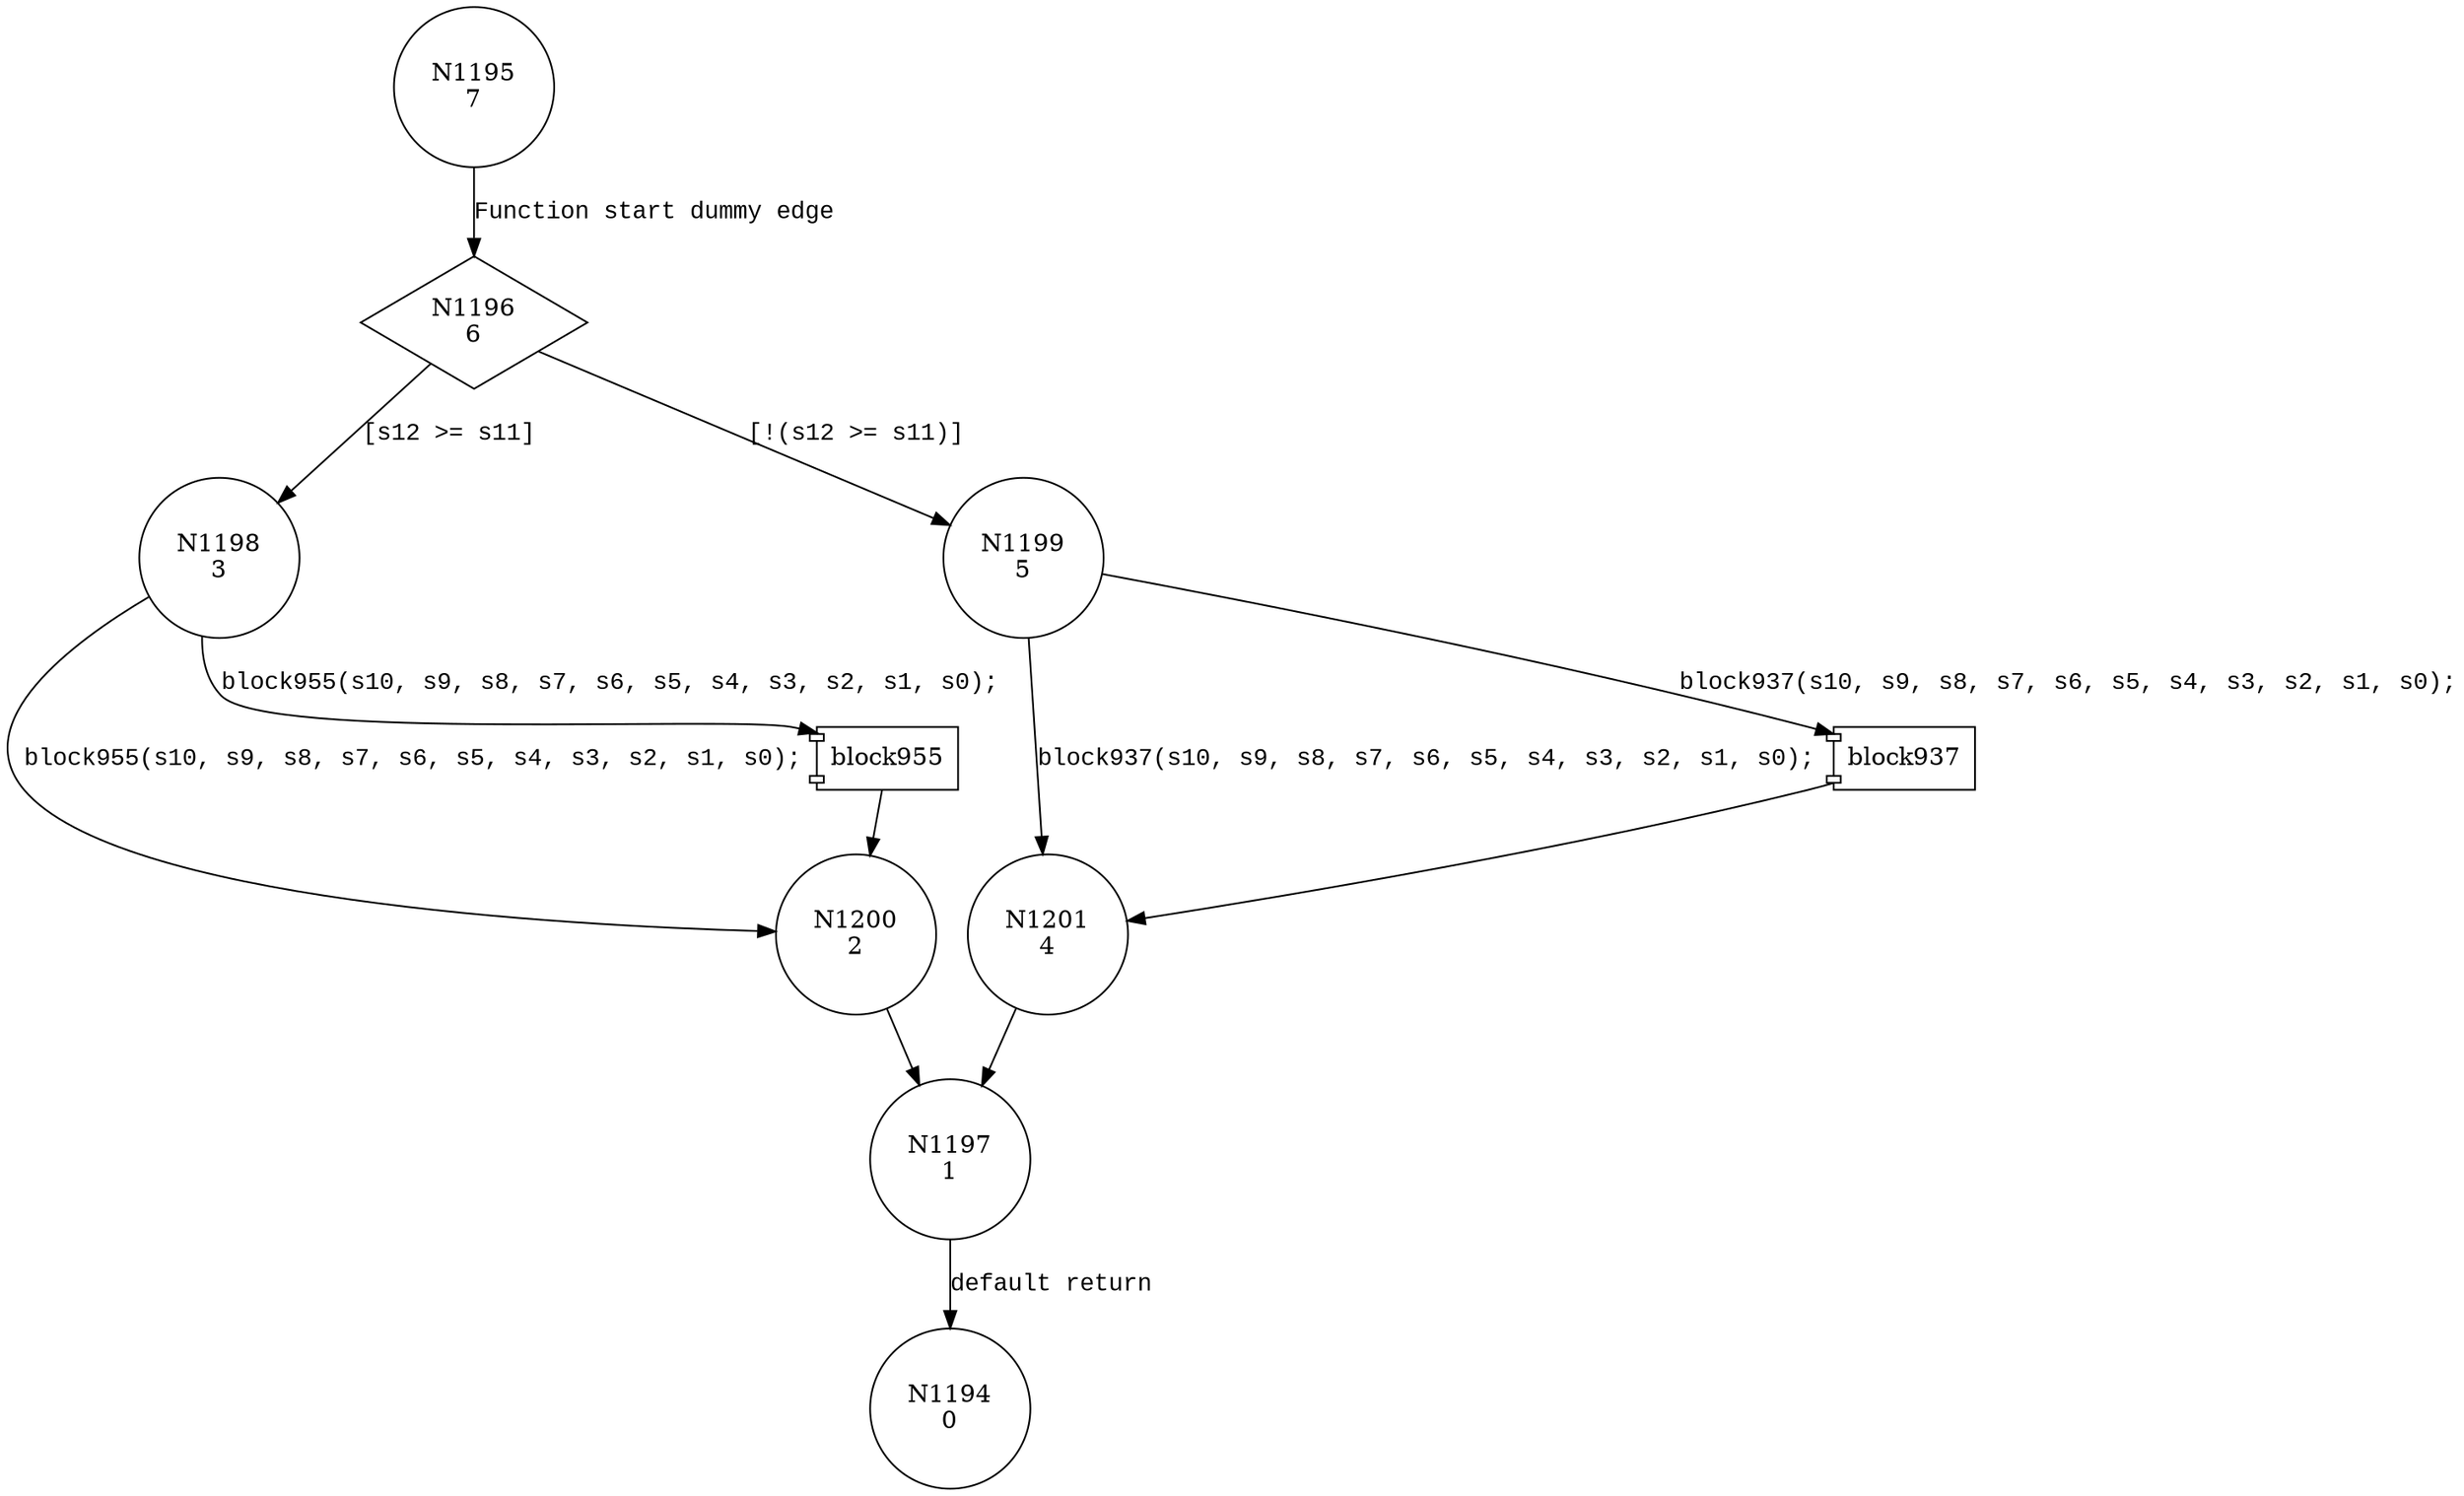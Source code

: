 digraph jump928 {
1196 [shape="diamond" label="N1196\n6"]
1198 [shape="circle" label="N1198\n3"]
1199 [shape="circle" label="N1199\n5"]
1201 [shape="circle" label="N1201\n4"]
1197 [shape="circle" label="N1197\n1"]
1194 [shape="circle" label="N1194\n0"]
1200 [shape="circle" label="N1200\n2"]
1195 [shape="circle" label="N1195\n7"]
1196 -> 1198 [label="[s12 >= s11]" fontname="Courier New"]
1196 -> 1199 [label="[!(s12 >= s11)]" fontname="Courier New"]
100081 [shape="component" label="block937"]
1199 -> 100081 [label="block937(s10, s9, s8, s7, s6, s5, s4, s3, s2, s1, s0);" fontname="Courier New"]
100081 -> 1201 [label="" fontname="Courier New"]
1199 -> 1201 [label="block937(s10, s9, s8, s7, s6, s5, s4, s3, s2, s1, s0);" fontname="Courier New"]
1201 -> 1197 [label="" fontname="Courier New"]
1197 -> 1194 [label="default return" fontname="Courier New"]
100082 [shape="component" label="block955"]
1198 -> 100082 [label="block955(s10, s9, s8, s7, s6, s5, s4, s3, s2, s1, s0);" fontname="Courier New"]
100082 -> 1200 [label="" fontname="Courier New"]
1198 -> 1200 [label="block955(s10, s9, s8, s7, s6, s5, s4, s3, s2, s1, s0);" fontname="Courier New"]
1200 -> 1197 [label="" fontname="Courier New"]
1195 -> 1196 [label="Function start dummy edge" fontname="Courier New"]
}